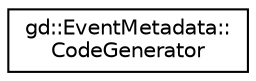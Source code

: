 digraph "Graphical Class Hierarchy"
{
  edge [fontname="Helvetica",fontsize="10",labelfontname="Helvetica",labelfontsize="10"];
  node [fontname="Helvetica",fontsize="10",shape=record];
  rankdir="LR";
  Node1 [label="gd::EventMetadata::\lCodeGenerator",height=0.2,width=0.4,color="black", fillcolor="white", style="filled",URL="$classgd_1_1_event_metadata_1_1_code_generator.html",tooltip="Base class used to define the code generated for a single event. "];
}
